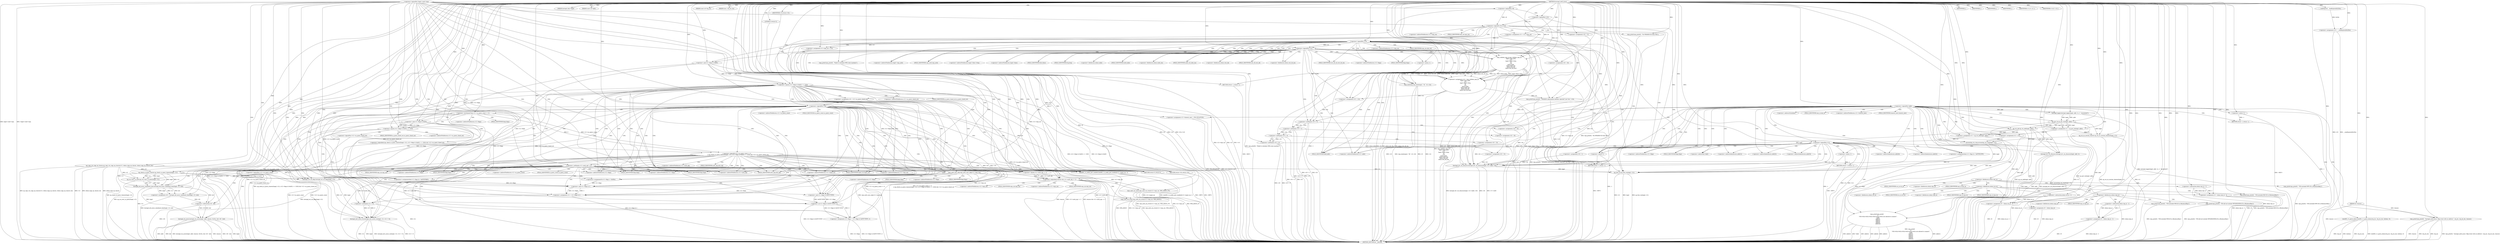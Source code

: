 digraph hostapd_notif_assoc {  
"1000115" [label = "(METHOD,hostapd_notif_assoc)" ]
"1000583" [label = "(METHOD_RETURN,int __fastcall)" ]
"1000116" [label = "(PARAM,hostapd_data *hapd)" ]
"1000117" [label = "(PARAM,const u8 *addr)" ]
"1000118" [label = "(PARAM,const u8 *req_ies)" ]
"1000119" [label = "(PARAM,size_t req_ies_len)" ]
"1000120" [label = "(PARAM,int reassoc)" ]
"1000136" [label = "(<operator>.assignment,v23 = __readfsqword(0x28u))" ]
"1000138" [label = "(__readfsqword,__readfsqword(0x28u))" ]
"1000141" [label = "(<operator>.logicalNot,!addr)" ]
"1000144" [label = "(wpa_printf,wpa_printf(2, \"hostapd_notif_assoc: Skip event with no address\", req_ies, req_ies_len, reassoc))" ]
"1000150" [label = "(RETURN,return -1;,return -1;)" ]
"1000151" [label = "(<operator>.minus,-1)" ]
"1000153" [label = "(hostapd_logger,hostapd_logger(hapd, addr, 1u, 2, \"associated\"))" ]
"1000159" [label = "(ieee802_11_parse_elems,ieee802_11_parse_elems(req_ies, req_ies_len, &elems, 0))" ]
"1000170" [label = "(<operator>.assignment,v9 = elems.wps_ie - 2)" ]
"1000172" [label = "(<operator>.subtraction,elems.wps_ie - 2)" ]
"1000177" [label = "(IDENTIFIER,L,)" ]
"1000178" [label = "(wpa_printf,wpa_printf(2, \"STA included WPS IE in (Re)AssocReq\"))" ]
"1000187" [label = "(<operator>.assignment,v9 = elems.rsn_ie - 2)" ]
"1000189" [label = "(<operator>.subtraction,elems.rsn_ie - 2)" ]
"1000194" [label = "(IDENTIFIER,L,)" ]
"1000195" [label = "(wpa_printf,wpa_printf(2, \"STA included RSN IE in (Re)AssocReq\"))" ]
"1000200" [label = "(<operator>.assignment,v9 = elems.wpa_ie)" ]
"1000210" [label = "(<operator>.assignment,v9 = elems.wpa_ie - 2)" ]
"1000212" [label = "(<operator>.subtraction,elems.wpa_ie - 2)" ]
"1000217" [label = "(IDENTIFIER,L,)" ]
"1000218" [label = "(wpa_printf,wpa_printf(2, \"STA included WPA IE in (Re)AssocReq\"))" ]
"1000223" [label = "(wpa_printf,wpa_printf(2, \"STA did not include WPS/RSN/WPA IE in (Re)AssocReq\"))" ]
"1000226" [label = "(IDENTIFIER,L,)" ]
"1000227" [label = "(<operator>.assignment,v11 = ap_get_sta(hapd, addr))" ]
"1000229" [label = "(ap_get_sta,ap_get_sta(hapd, addr))" ]
"1000232" [label = "(<operator>.assignment,v12 = v11)" ]
"1000236" [label = "(IDENTIFIER,v11,if ( v11 ))" ]
"1000238" [label = "(ap_sta_no_session_timeout,ap_sta_no_session_timeout(hapd, v11))" ]
"1000241" [label = "(accounting_sta_stop,accounting_sta_stop(hapd, v12))" ]
"1000244" [label = "(<operator>.assignment,v12->timeout_next = STA_NULLFUNC)" ]
"1000251" [label = "(<operator>.assignment,v12 = ap_sta_add(hapd, addr))" ]
"1000253" [label = "(ap_sta_add,ap_sta_add(hapd, addr))" ]
"1000257" [label = "(<operator>.logicalNot,!v12)" ]
"1000260" [label = "(hostapd_drv_sta_disassoc,hostapd_drv_sta_disassoc(hapd, addr, 5))" ]
"1000264" [label = "(RETURN,return -1;,return -1;)" ]
"1000265" [label = "(<operator>.minus,-1)" ]
"1000267" [label = "(<operators>.assignmentAnd,v12->flags &= 0xFFFECFFF)" ]
"1000273" [label = "(wpa_printf,wpa_printf(\n      3,\n      \"STA %02x:%02x:%02x:%02x:%02x:%02x not allowed to connect\",\n      *addr,\n      addr[1],\n      addr[2],\n      addr[3],\n      addr[4],\n      addr[5]))" ]
"1000293" [label = "(<operator>.assignment,v18 = 1)" ]
"1000297" [label = "(hostapd_drv_sta_disassoc,hostapd_drv_sta_disassoc(hapd, v12->addr, v18))" ]
"1000303" [label = "(ap_free_sta,ap_free_sta(hapd, v12))" ]
"1000306" [label = "(RETURN,return -1;,return -1;)" ]
"1000307" [label = "(<operator>.minus,-1)" ]
"1000309" [label = "(ap_copy_sta_supp_op_classes,ap_copy_sta_supp_op_classes(v12, elems.supp_op_classes, elems.supp_op_classes_len))" ]
"1000318" [label = "(<operator>.logicalNot,!hapd->conf->wpa)" ]
"1000326" [label = "(<operator>.logicalOr,!v9 || !v10)" ]
"1000327" [label = "(<operator>.logicalNot,!v9)" ]
"1000329" [label = "(<operator>.logicalNot,!v10)" ]
"1000332" [label = "(wpa_printf,wpa_printf(2, \"No WPA/RSN IE from STA\"))" ]
"1000335" [label = "(<operator>.assignment,v18 = 13)" ]
"1000339" [label = "(<operator>.assignment,v13 = v12->wpa_sm)" ]
"1000345" [label = "(<operator>.logicalNot,!v13)" ]
"1000348" [label = "(<operator>.assignment,v12->wpa_sm = v13)" ]
"1000354" [label = "(<operator>.logicalNot,!v13)" ]
"1000357" [label = "(wpa_printf,wpa_printf(5, \"Failed to initialize WPA state machine\"))" ]
"1000360" [label = "(RETURN,return -1;,return -1;)" ]
"1000361" [label = "(<operator>.minus,-1)" ]
"1000363" [label = "(<operator>.assignment,v14 = wpa_validate_wpa_ie(\n          hapd->wpa_auth,\n          v13,\n          hapd->iface->freq,\n          v9,\n          v10,\n          elems.mdie,\n          elems.mdie_len,\n          elems.owe_dh,\n          elems.owe_dh_len))" ]
"1000365" [label = "(wpa_validate_wpa_ie,wpa_validate_wpa_ie(\n          hapd->wpa_auth,\n          v13,\n          hapd->iface->freq,\n          v9,\n          v10,\n          elems.mdie,\n          elems.mdie_len,\n          elems.owe_dh,\n          elems.owe_dh_len))" ]
"1000390" [label = "(IDENTIFIER,v14,if ( v14 ))" ]
"1000392" [label = "(<operator>.assignment,v19 = v14)" ]
"1000395" [label = "(wpa_printf,wpa_printf(2, \"WPA/RSN information element rejected? (res %u)\", v14))" ]
"1000399" [label = "(wpa_hexdump,wpa_hexdump(2, \"IE\", v9, v10))" ]
"1000404" [label = "(<operator>.assignment,v18 = 18)" ]
"1000408" [label = "(<operator>.notEquals,v19 != 2)" ]
"1000412" [label = "(<operator>.assignment,v18 = 19)" ]
"1000416" [label = "(<operator>.notEquals,v19 != 3)" ]
"1000420" [label = "(<operator>.assignment,v18 = 20)" ]
"1000424" [label = "(<operator>.notEquals,v19 != 4)" ]
"1000428" [label = "(<operator>.assignment,v18 = 24)" ]
"1000432" [label = "(<operator>.notEquals,v19 != 8)" ]
"1000435" [label = "(<operator>.assignment,v18 = 13)" ]
"1000440" [label = "(<operator>.equals,(v12->flags & 0x402) == 1026)" ]
"1000441" [label = "(<operator>.and,v12->flags & 0x402)" ]
"1000448" [label = "(<operator>.assignment,v16 = v12->sa_query_timed_out)" ]
"1000454" [label = "(<operator>.logicalNot,!v16)" ]
"1000458" [label = "(<operator>.logicalOr,v12->sa_query_count <= 0\n        || (ap_check_sa_query_timeout(hapd, v12), (v12->flags & 0x402) == 1026) && !v12->sa_query_timed_out)" ]
"1000459" [label = "(<operator>.lessEqualsThan,v12->sa_query_count <= 0)" ]
"1000466" [label = "(ap_check_sa_query_timeout,ap_check_sa_query_timeout(hapd, v12))" ]
"1000469" [label = "(<operator>.equals,(v12->flags & 0x402) == 1026)" ]
"1000470" [label = "(<operator>.and,v12->flags & 0x402)" ]
"1000464" [label = "(<operator>.logicalAnd,(ap_check_sa_query_timeout(hapd, v12), (v12->flags & 0x402) == 1026) && !v12->sa_query_timed_out)" ]
"1000476" [label = "(<operator>.logicalNot,!v12->sa_query_timed_out)" ]
"1000482" [label = "(<operator>.notEquals,v12->auth_alg != 2)" ]
"1000489" [label = "(<operator>.logicalNot,!v12->sa_query_count)" ]
"1000493" [label = "(ap_sta_start_sa_query,ap_sta_start_sa_query(hapd, v12))" ]
"1000496" [label = "(<operator>.assignment,v20 = hostapd_eid_assoc_comeback_time(hapd, v12, buf))" ]
"1000498" [label = "(hostapd_eid_assoc_comeback_time,hostapd_eid_assoc_comeback_time(hapd, v12, buf))" ]
"1000502" [label = "(hostapd_sta_assoc,hostapd_sta_assoc(hapd, addr, reassoc, 0x1Eu, buf, v20 - buf))" ]
"1000508" [label = "(<operator>.subtraction,v20 - buf)" ]
"1000511" [label = "(RETURN,return v16;,return v16;)" ]
"1000512" [label = "(IDENTIFIER,v16,return v16;)" ]
"1000514" [label = "(wpa_auth_uses_mfp,wpa_auth_uses_mfp(v12->wpa_sm))" ]
"1000518" [label = "(<operators>.assignmentOr,v12->flags |= 0x400u)" ]
"1000524" [label = "(<operators>.assignmentAnd,v12->flags &= 0xFFFFFBFF)" ]
"1000530" [label = "(<operator>.assignment,v15 = v12->flags & 2)" ]
"1000532" [label = "(<operator>.and,v12->flags & 2)" ]
"1000537" [label = "(<operator>.assignment,v12->flags = v12->flags & 0xFFF7FFFF | 3)" ]
"1000541" [label = "(<operator>.or,v12->flags & 0xFFF7FFFF | 3)" ]
"1000542" [label = "(<operator>.and,v12->flags & 0xFFF7FFFF)" ]
"1000548" [label = "(hostapd_set_sta_flags,hostapd_set_sta_flags(hapd, v12))" ]
"1000552" [label = "(<operator>.logicalAnd,reassoc && v12->auth_alg == 2)" ]
"1000554" [label = "(<operator>.equals,v12->auth_alg == 2)" ]
"1000559" [label = "(wpa_auth_sm_event,wpa_auth_sm_event(v12->wpa_sm, WPA_ASSOC_FT))" ]
"1000565" [label = "(wpa_auth_sm_event,wpa_auth_sm_event(v12->wpa_sm, WPA_ASSOC))" ]
"1000570" [label = "(hostapd_new_assoc_sta,hostapd_new_assoc_sta(hapd, v12, v15 != 0))" ]
"1000573" [label = "(<operator>.notEquals,v15 != 0)" ]
"1000576" [label = "(ieee802_1x_notify_port_enabled,ieee802_1x_notify_port_enabled(v12->eapol_sm, 1))" ]
"1000581" [label = "(RETURN,return 0;,return 0;)" ]
"1000582" [label = "(LITERAL,0,return 0;)" ]
"1000162" [label = "(<operator>.addressOf,&elems)" ]
"1000166" [label = "(<operator>.fieldAccess,elems.wps_ie)" ]
"1000168" [label = "(FIELD_IDENTIFIER,wps_ie,wps_ie)" ]
"1000173" [label = "(<operator>.fieldAccess,elems.wps_ie)" ]
"1000175" [label = "(FIELD_IDENTIFIER,wps_ie,wps_ie)" ]
"1000183" [label = "(<operator>.fieldAccess,elems.rsn_ie)" ]
"1000185" [label = "(FIELD_IDENTIFIER,rsn_ie,rsn_ie)" ]
"1000190" [label = "(<operator>.fieldAccess,elems.rsn_ie)" ]
"1000192" [label = "(FIELD_IDENTIFIER,rsn_ie,rsn_ie)" ]
"1000202" [label = "(<operator>.fieldAccess,elems.wpa_ie)" ]
"1000204" [label = "(FIELD_IDENTIFIER,wpa_ie,wpa_ie)" ]
"1000206" [label = "(<operator>.fieldAccess,elems.wpa_ie)" ]
"1000208" [label = "(FIELD_IDENTIFIER,wpa_ie,wpa_ie)" ]
"1000213" [label = "(<operator>.fieldAccess,elems.wpa_ie)" ]
"1000215" [label = "(FIELD_IDENTIFIER,wpa_ie,wpa_ie)" ]
"1000245" [label = "(<operator>.indirectFieldAccess,v12->timeout_next)" ]
"1000247" [label = "(FIELD_IDENTIFIER,timeout_next,timeout_next)" ]
"1000268" [label = "(<operator>.indirectFieldAccess,v12->flags)" ]
"1000270" [label = "(FIELD_IDENTIFIER,flags,flags)" ]
"1000276" [label = "(<operator>.indirection,*addr)" ]
"1000278" [label = "(<operator>.indirectIndexAccess,addr[1])" ]
"1000281" [label = "(<operator>.indirectIndexAccess,addr[2])" ]
"1000284" [label = "(<operator>.indirectIndexAccess,addr[3])" ]
"1000287" [label = "(<operator>.indirectIndexAccess,addr[4])" ]
"1000290" [label = "(<operator>.indirectIndexAccess,addr[5])" ]
"1000299" [label = "(<operator>.indirectFieldAccess,v12->addr)" ]
"1000301" [label = "(FIELD_IDENTIFIER,addr,addr)" ]
"1000341" [label = "(<operator>.indirectFieldAccess,v12->wpa_sm)" ]
"1000343" [label = "(FIELD_IDENTIFIER,wpa_sm,wpa_sm)" ]
"1000349" [label = "(<operator>.indirectFieldAccess,v12->wpa_sm)" ]
"1000351" [label = "(FIELD_IDENTIFIER,wpa_sm,wpa_sm)" ]
"1000366" [label = "(<operator>.indirectFieldAccess,hapd->wpa_auth)" ]
"1000368" [label = "(FIELD_IDENTIFIER,wpa_auth,wpa_auth)" ]
"1000370" [label = "(<operator>.indirectFieldAccess,hapd->iface->freq)" ]
"1000371" [label = "(<operator>.indirectFieldAccess,hapd->iface)" ]
"1000373" [label = "(FIELD_IDENTIFIER,iface,iface)" ]
"1000374" [label = "(FIELD_IDENTIFIER,freq,freq)" ]
"1000377" [label = "(<operator>.fieldAccess,elems.mdie)" ]
"1000379" [label = "(FIELD_IDENTIFIER,mdie,mdie)" ]
"1000380" [label = "(<operator>.fieldAccess,elems.mdie_len)" ]
"1000382" [label = "(FIELD_IDENTIFIER,mdie_len,mdie_len)" ]
"1000383" [label = "(<operator>.fieldAccess,elems.owe_dh)" ]
"1000385" [label = "(FIELD_IDENTIFIER,owe_dh,owe_dh)" ]
"1000386" [label = "(<operator>.fieldAccess,elems.owe_dh_len)" ]
"1000388" [label = "(FIELD_IDENTIFIER,owe_dh_len,owe_dh_len)" ]
"1000442" [label = "(<operator>.indirectFieldAccess,v12->flags)" ]
"1000444" [label = "(FIELD_IDENTIFIER,flags,flags)" ]
"1000450" [label = "(<operator>.indirectFieldAccess,v12->sa_query_timed_out)" ]
"1000452" [label = "(FIELD_IDENTIFIER,sa_query_timed_out,sa_query_timed_out)" ]
"1000460" [label = "(<operator>.indirectFieldAccess,v12->sa_query_count)" ]
"1000462" [label = "(FIELD_IDENTIFIER,sa_query_count,sa_query_count)" ]
"1000471" [label = "(<operator>.indirectFieldAccess,v12->flags)" ]
"1000473" [label = "(FIELD_IDENTIFIER,flags,flags)" ]
"1000477" [label = "(<operator>.indirectFieldAccess,v12->sa_query_timed_out)" ]
"1000479" [label = "(FIELD_IDENTIFIER,sa_query_timed_out,sa_query_timed_out)" ]
"1000483" [label = "(<operator>.indirectFieldAccess,v12->auth_alg)" ]
"1000485" [label = "(FIELD_IDENTIFIER,auth_alg,auth_alg)" ]
"1000490" [label = "(<operator>.indirectFieldAccess,v12->sa_query_count)" ]
"1000492" [label = "(FIELD_IDENTIFIER,sa_query_count,sa_query_count)" ]
"1000515" [label = "(<operator>.indirectFieldAccess,v12->wpa_sm)" ]
"1000517" [label = "(FIELD_IDENTIFIER,wpa_sm,wpa_sm)" ]
"1000519" [label = "(<operator>.indirectFieldAccess,v12->flags)" ]
"1000521" [label = "(FIELD_IDENTIFIER,flags,flags)" ]
"1000525" [label = "(<operator>.indirectFieldAccess,v12->flags)" ]
"1000527" [label = "(FIELD_IDENTIFIER,flags,flags)" ]
"1000533" [label = "(<operator>.indirectFieldAccess,v12->flags)" ]
"1000535" [label = "(FIELD_IDENTIFIER,flags,flags)" ]
"1000538" [label = "(<operator>.indirectFieldAccess,v12->flags)" ]
"1000540" [label = "(FIELD_IDENTIFIER,flags,flags)" ]
"1000543" [label = "(<operator>.indirectFieldAccess,v12->flags)" ]
"1000545" [label = "(FIELD_IDENTIFIER,flags,flags)" ]
"1000555" [label = "(<operator>.indirectFieldAccess,v12->auth_alg)" ]
"1000557" [label = "(FIELD_IDENTIFIER,auth_alg,auth_alg)" ]
"1000560" [label = "(<operator>.indirectFieldAccess,v12->wpa_sm)" ]
"1000562" [label = "(FIELD_IDENTIFIER,wpa_sm,wpa_sm)" ]
"1000566" [label = "(<operator>.indirectFieldAccess,v12->wpa_sm)" ]
"1000568" [label = "(FIELD_IDENTIFIER,wpa_sm,wpa_sm)" ]
"1000577" [label = "(<operator>.indirectFieldAccess,v12->eapol_sm)" ]
"1000579" [label = "(FIELD_IDENTIFIER,eapol_sm,eapol_sm)" ]
  "1000360" -> "1000583"  [ label = "DDG: <RET>"] 
  "1000458" -> "1000583"  [ label = "DDG: (ap_check_sa_query_timeout(hapd, v12), (v12->flags & 0x402) == 1026) && !v12->sa_query_timed_out"] 
  "1000210" -> "1000583"  [ label = "DDG: elems.wpa_ie - 2"] 
  "1000260" -> "1000583"  [ label = "DDG: hostapd_drv_sta_disassoc(hapd, addr, 5)"] 
  "1000326" -> "1000583"  [ label = "DDG: !v9"] 
  "1000144" -> "1000583"  [ label = "DDG: wpa_printf(2, \"hostapd_notif_assoc: Skip event with no address\", req_ies, req_ies_len, reassoc)"] 
  "1000476" -> "1000583"  [ label = "DDG: v12->sa_query_timed_out"] 
  "1000159" -> "1000583"  [ label = "DDG: req_ies_len"] 
  "1000416" -> "1000583"  [ label = "DDG: v19 != 3"] 
  "1000218" -> "1000583"  [ label = "DDG: wpa_printf(2, \"STA included WPA IE in (Re)AssocReq\")"] 
  "1000469" -> "1000583"  [ label = "DDG: (v12->flags & 0x402) == 1026"] 
  "1000424" -> "1000583"  [ label = "DDG: v19 != 4"] 
  "1000502" -> "1000583"  [ label = "DDG: hostapd_sta_assoc(hapd, addr, reassoc, 0x1Eu, buf, v20 - buf)"] 
  "1000570" -> "1000583"  [ label = "DDG: hapd"] 
  "1000498" -> "1000583"  [ label = "DDG: v12"] 
  "1000120" -> "1000583"  [ label = "DDG: reassoc"] 
  "1000307" -> "1000583"  [ label = "DDG: -1"] 
  "1000223" -> "1000583"  [ label = "DDG: wpa_printf(2, \"STA did not include WPS/RSN/WPA IE in (Re)AssocReq\")"] 
  "1000187" -> "1000583"  [ label = "DDG: elems.rsn_ie - 2"] 
  "1000329" -> "1000583"  [ label = "DDG: v10"] 
  "1000318" -> "1000583"  [ label = "DDG: hapd->conf->wpa"] 
  "1000548" -> "1000583"  [ label = "DDG: hostapd_set_sta_flags(hapd, v12)"] 
  "1000570" -> "1000583"  [ label = "DDG: hostapd_new_assoc_sta(hapd, v12, v15 != 0)"] 
  "1000265" -> "1000583"  [ label = "DDG: -1"] 
  "1000257" -> "1000583"  [ label = "DDG: v12"] 
  "1000537" -> "1000583"  [ label = "DDG: v12->flags"] 
  "1000552" -> "1000583"  [ label = "DDG: reassoc"] 
  "1000141" -> "1000583"  [ label = "DDG: addr"] 
  "1000416" -> "1000583"  [ label = "DDG: v19"] 
  "1000212" -> "1000583"  [ label = "DDG: elems.wpa_ie"] 
  "1000559" -> "1000583"  [ label = "DDG: wpa_auth_sm_event(v12->wpa_sm, WPA_ASSOC_FT)"] 
  "1000210" -> "1000583"  [ label = "DDG: v9"] 
  "1000554" -> "1000583"  [ label = "DDG: v12->auth_alg"] 
  "1000514" -> "1000583"  [ label = "DDG: wpa_auth_uses_mfp(v12->wpa_sm)"] 
  "1000363" -> "1000583"  [ label = "DDG: v14"] 
  "1000502" -> "1000583"  [ label = "DDG: reassoc"] 
  "1000178" -> "1000583"  [ label = "DDG: wpa_printf(2, \"STA included WPS IE in (Re)AssocReq\")"] 
  "1000365" -> "1000583"  [ label = "DDG: v13"] 
  "1000227" -> "1000583"  [ label = "DDG: ap_get_sta(hapd, addr)"] 
  "1000432" -> "1000583"  [ label = "DDG: v19"] 
  "1000482" -> "1000583"  [ label = "DDG: v12->auth_alg != 2"] 
  "1000576" -> "1000583"  [ label = "DDG: v12->eapol_sm"] 
  "1000365" -> "1000583"  [ label = "DDG: elems.mdie_len"] 
  "1000232" -> "1000583"  [ label = "DDG: v11"] 
  "1000570" -> "1000583"  [ label = "DDG: v15 != 0"] 
  "1000273" -> "1000583"  [ label = "DDG: addr[5]"] 
  "1000136" -> "1000583"  [ label = "DDG: v23"] 
  "1000482" -> "1000583"  [ label = "DDG: v12->auth_alg"] 
  "1000354" -> "1000583"  [ label = "DDG: v13"] 
  "1000365" -> "1000583"  [ label = "DDG: v10"] 
  "1000441" -> "1000583"  [ label = "DDG: v12->flags"] 
  "1000365" -> "1000583"  [ label = "DDG: hapd->iface->freq"] 
  "1000399" -> "1000583"  [ label = "DDG: v9"] 
  "1000440" -> "1000583"  [ label = "DDG: (v12->flags & 0x402) == 1026"] 
  "1000241" -> "1000583"  [ label = "DDG: accounting_sta_stop(hapd, v12)"] 
  "1000339" -> "1000583"  [ label = "DDG: v12->wpa_sm"] 
  "1000297" -> "1000583"  [ label = "DDG: v18"] 
  "1000267" -> "1000583"  [ label = "DDG: v12->flags"] 
  "1000454" -> "1000583"  [ label = "DDG: v16"] 
  "1000153" -> "1000583"  [ label = "DDG: hostapd_logger(hapd, addr, 1u, 2, \"associated\")"] 
  "1000363" -> "1000583"  [ label = "DDG: wpa_validate_wpa_ie(\n          hapd->wpa_auth,\n          v13,\n          hapd->iface->freq,\n          v9,\n          v10,\n          elems.mdie,\n          elems.mdie_len,\n          elems.owe_dh,\n          elems.owe_dh_len)"] 
  "1000454" -> "1000583"  [ label = "DDG: !v16"] 
  "1000144" -> "1000583"  [ label = "DDG: reassoc"] 
  "1000345" -> "1000583"  [ label = "DDG: !v13"] 
  "1000144" -> "1000583"  [ label = "DDG: req_ies_len"] 
  "1000251" -> "1000583"  [ label = "DDG: ap_sta_add(hapd, addr)"] 
  "1000576" -> "1000583"  [ label = "DDG: ieee802_1x_notify_port_enabled(v12->eapol_sm, 1)"] 
  "1000309" -> "1000583"  [ label = "DDG: v12"] 
  "1000144" -> "1000583"  [ label = "DDG: req_ies"] 
  "1000189" -> "1000583"  [ label = "DDG: elems.rsn_ie"] 
  "1000399" -> "1000583"  [ label = "DDG: v10"] 
  "1000502" -> "1000583"  [ label = "DDG: v20 - buf"] 
  "1000448" -> "1000583"  [ label = "DDG: v12->sa_query_timed_out"] 
  "1000303" -> "1000583"  [ label = "DDG: hapd"] 
  "1000136" -> "1000583"  [ label = "DDG: __readfsqword(0x28u)"] 
  "1000159" -> "1000583"  [ label = "DDG: ieee802_11_parse_elems(req_ies, req_ies_len, &elems, 0)"] 
  "1000489" -> "1000583"  [ label = "DDG: v12->sa_query_count"] 
  "1000253" -> "1000583"  [ label = "DDG: addr"] 
  "1000395" -> "1000583"  [ label = "DDG: wpa_printf(2, \"WPA/RSN information element rejected? (res %u)\", v14)"] 
  "1000469" -> "1000583"  [ label = "DDG: v12->flags & 0x402"] 
  "1000361" -> "1000583"  [ label = "DDG: -1"] 
  "1000309" -> "1000583"  [ label = "DDG: elems.supp_op_classes_len"] 
  "1000424" -> "1000583"  [ label = "DDG: v19"] 
  "1000260" -> "1000583"  [ label = "DDG: hapd"] 
  "1000244" -> "1000583"  [ label = "DDG: STA_NULLFUNC"] 
  "1000365" -> "1000583"  [ label = "DDG: hapd->wpa_auth"] 
  "1000440" -> "1000583"  [ label = "DDG: v12->flags & 0x402"] 
  "1000303" -> "1000583"  [ label = "DDG: ap_free_sta(hapd, v12)"] 
  "1000537" -> "1000583"  [ label = "DDG: v12->flags & 0xFFF7FFFF | 3"] 
  "1000496" -> "1000583"  [ label = "DDG: hostapd_eid_assoc_comeback_time(hapd, v12, buf)"] 
  "1000273" -> "1000583"  [ label = "DDG: addr[4]"] 
  "1000559" -> "1000583"  [ label = "DDG: v12->wpa_sm"] 
  "1000502" -> "1000583"  [ label = "DDG: hapd"] 
  "1000332" -> "1000583"  [ label = "DDG: wpa_printf(2, \"No WPA/RSN IE from STA\")"] 
  "1000348" -> "1000583"  [ label = "DDG: v12->wpa_sm"] 
  "1000229" -> "1000583"  [ label = "DDG: addr"] 
  "1000309" -> "1000583"  [ label = "DDG: elems.supp_op_classes"] 
  "1000408" -> "1000583"  [ label = "DDG: v19 != 2"] 
  "1000187" -> "1000583"  [ label = "DDG: v9"] 
  "1000257" -> "1000583"  [ label = "DDG: !v12"] 
  "1000170" -> "1000583"  [ label = "DDG: v9"] 
  "1000273" -> "1000583"  [ label = "DDG: addr[2]"] 
  "1000573" -> "1000583"  [ label = "DDG: v15"] 
  "1000395" -> "1000583"  [ label = "DDG: v14"] 
  "1000141" -> "1000583"  [ label = "DDG: !addr"] 
  "1000502" -> "1000583"  [ label = "DDG: addr"] 
  "1000530" -> "1000583"  [ label = "DDG: v12->flags & 2"] 
  "1000502" -> "1000583"  [ label = "DDG: buf"] 
  "1000559" -> "1000583"  [ label = "DDG: WPA_ASSOC_FT"] 
  "1000464" -> "1000583"  [ label = "DDG: !v12->sa_query_timed_out"] 
  "1000565" -> "1000583"  [ label = "DDG: WPA_ASSOC"] 
  "1000327" -> "1000583"  [ label = "DDG: v9"] 
  "1000489" -> "1000583"  [ label = "DDG: !v12->sa_query_count"] 
  "1000200" -> "1000583"  [ label = "DDG: v9"] 
  "1000565" -> "1000583"  [ label = "DDG: v12->wpa_sm"] 
  "1000326" -> "1000583"  [ label = "DDG: !v10"] 
  "1000273" -> "1000583"  [ label = "DDG: wpa_printf(\n      3,\n      \"STA %02x:%02x:%02x:%02x:%02x:%02x not allowed to connect\",\n      *addr,\n      addr[1],\n      addr[2],\n      addr[3],\n      addr[4],\n      addr[5])"] 
  "1000365" -> "1000583"  [ label = "DDG: elems.mdie"] 
  "1000432" -> "1000583"  [ label = "DDG: v19 != 8"] 
  "1000297" -> "1000583"  [ label = "DDG: v12->addr"] 
  "1000565" -> "1000583"  [ label = "DDG: wpa_auth_sm_event(v12->wpa_sm, WPA_ASSOC)"] 
  "1000354" -> "1000583"  [ label = "DDG: !v13"] 
  "1000365" -> "1000583"  [ label = "DDG: v9"] 
  "1000408" -> "1000583"  [ label = "DDG: v19"] 
  "1000273" -> "1000583"  [ label = "DDG: addr[1]"] 
  "1000493" -> "1000583"  [ label = "DDG: ap_sta_start_sa_query(hapd, v12)"] 
  "1000552" -> "1000583"  [ label = "DDG: v12->auth_alg == 2"] 
  "1000365" -> "1000583"  [ label = "DDG: elems.owe_dh"] 
  "1000357" -> "1000583"  [ label = "DDG: wpa_printf(5, \"Failed to initialize WPA state machine\")"] 
  "1000458" -> "1000583"  [ label = "DDG: v12->sa_query_count <= 0"] 
  "1000273" -> "1000583"  [ label = "DDG: addr[3]"] 
  "1000238" -> "1000583"  [ label = "DDG: ap_sta_no_session_timeout(hapd, v11)"] 
  "1000303" -> "1000583"  [ label = "DDG: v12"] 
  "1000172" -> "1000583"  [ label = "DDG: elems.wps_ie"] 
  "1000399" -> "1000583"  [ label = "DDG: wpa_hexdump(2, \"IE\", v9, v10)"] 
  "1000159" -> "1000583"  [ label = "DDG: req_ies"] 
  "1000309" -> "1000583"  [ label = "DDG: ap_copy_sta_supp_op_classes(v12, elems.supp_op_classes, elems.supp_op_classes_len)"] 
  "1000508" -> "1000583"  [ label = "DDG: v20"] 
  "1000195" -> "1000583"  [ label = "DDG: wpa_printf(2, \"STA included RSN IE in (Re)AssocReq\")"] 
  "1000552" -> "1000583"  [ label = "DDG: reassoc && v12->auth_alg == 2"] 
  "1000318" -> "1000583"  [ label = "DDG: !hapd->conf->wpa"] 
  "1000260" -> "1000583"  [ label = "DDG: addr"] 
  "1000466" -> "1000583"  [ label = "DDG: ap_check_sa_query_timeout(hapd, v12)"] 
  "1000273" -> "1000583"  [ label = "DDG: *addr"] 
  "1000170" -> "1000583"  [ label = "DDG: elems.wps_ie - 2"] 
  "1000200" -> "1000583"  [ label = "DDG: elems.wpa_ie"] 
  "1000297" -> "1000583"  [ label = "DDG: hostapd_drv_sta_disassoc(hapd, v12->addr, v18)"] 
  "1000326" -> "1000583"  [ label = "DDG: !v9 || !v10"] 
  "1000541" -> "1000583"  [ label = "DDG: v12->flags & 0xFFF7FFFF"] 
  "1000238" -> "1000583"  [ label = "DDG: v11"] 
  "1000244" -> "1000583"  [ label = "DDG: v12->timeout_next"] 
  "1000458" -> "1000583"  [ label = "DDG: v12->sa_query_count <= 0\n        || (ap_check_sa_query_timeout(hapd, v12), (v12->flags & 0x402) == 1026) && !v12->sa_query_timed_out"] 
  "1000570" -> "1000583"  [ label = "DDG: v12"] 
  "1000470" -> "1000583"  [ label = "DDG: v12->flags"] 
  "1000365" -> "1000583"  [ label = "DDG: elems.owe_dh_len"] 
  "1000159" -> "1000583"  [ label = "DDG: &elems"] 
  "1000151" -> "1000583"  [ label = "DDG: -1"] 
  "1000459" -> "1000583"  [ label = "DDG: v12->sa_query_count"] 
  "1000511" -> "1000583"  [ label = "DDG: <RET>"] 
  "1000150" -> "1000583"  [ label = "DDG: <RET>"] 
  "1000306" -> "1000583"  [ label = "DDG: <RET>"] 
  "1000581" -> "1000583"  [ label = "DDG: <RET>"] 
  "1000264" -> "1000583"  [ label = "DDG: <RET>"] 
  "1000115" -> "1000116"  [ label = "DDG: "] 
  "1000115" -> "1000117"  [ label = "DDG: "] 
  "1000115" -> "1000118"  [ label = "DDG: "] 
  "1000115" -> "1000119"  [ label = "DDG: "] 
  "1000115" -> "1000120"  [ label = "DDG: "] 
  "1000138" -> "1000136"  [ label = "DDG: 0x28u"] 
  "1000115" -> "1000136"  [ label = "DDG: "] 
  "1000115" -> "1000138"  [ label = "DDG: "] 
  "1000115" -> "1000141"  [ label = "DDG: "] 
  "1000115" -> "1000144"  [ label = "DDG: "] 
  "1000120" -> "1000144"  [ label = "DDG: reassoc"] 
  "1000151" -> "1000150"  [ label = "DDG: -1"] 
  "1000115" -> "1000151"  [ label = "DDG: "] 
  "1000115" -> "1000153"  [ label = "DDG: "] 
  "1000141" -> "1000153"  [ label = "DDG: addr"] 
  "1000115" -> "1000159"  [ label = "DDG: "] 
  "1000172" -> "1000170"  [ label = "DDG: elems.wps_ie"] 
  "1000172" -> "1000170"  [ label = "DDG: 2"] 
  "1000115" -> "1000170"  [ label = "DDG: "] 
  "1000115" -> "1000172"  [ label = "DDG: "] 
  "1000115" -> "1000177"  [ label = "DDG: "] 
  "1000115" -> "1000178"  [ label = "DDG: "] 
  "1000189" -> "1000187"  [ label = "DDG: elems.rsn_ie"] 
  "1000189" -> "1000187"  [ label = "DDG: 2"] 
  "1000115" -> "1000187"  [ label = "DDG: "] 
  "1000115" -> "1000189"  [ label = "DDG: "] 
  "1000115" -> "1000194"  [ label = "DDG: "] 
  "1000115" -> "1000195"  [ label = "DDG: "] 
  "1000115" -> "1000200"  [ label = "DDG: "] 
  "1000212" -> "1000210"  [ label = "DDG: elems.wpa_ie"] 
  "1000212" -> "1000210"  [ label = "DDG: 2"] 
  "1000115" -> "1000210"  [ label = "DDG: "] 
  "1000115" -> "1000212"  [ label = "DDG: "] 
  "1000115" -> "1000217"  [ label = "DDG: "] 
  "1000115" -> "1000218"  [ label = "DDG: "] 
  "1000115" -> "1000223"  [ label = "DDG: "] 
  "1000115" -> "1000226"  [ label = "DDG: "] 
  "1000229" -> "1000227"  [ label = "DDG: hapd"] 
  "1000229" -> "1000227"  [ label = "DDG: addr"] 
  "1000115" -> "1000227"  [ label = "DDG: "] 
  "1000153" -> "1000229"  [ label = "DDG: hapd"] 
  "1000115" -> "1000229"  [ label = "DDG: "] 
  "1000153" -> "1000229"  [ label = "DDG: addr"] 
  "1000227" -> "1000232"  [ label = "DDG: v11"] 
  "1000115" -> "1000232"  [ label = "DDG: "] 
  "1000115" -> "1000236"  [ label = "DDG: "] 
  "1000229" -> "1000238"  [ label = "DDG: hapd"] 
  "1000115" -> "1000238"  [ label = "DDG: "] 
  "1000227" -> "1000238"  [ label = "DDG: v11"] 
  "1000238" -> "1000241"  [ label = "DDG: hapd"] 
  "1000115" -> "1000241"  [ label = "DDG: "] 
  "1000232" -> "1000241"  [ label = "DDG: v12"] 
  "1000115" -> "1000244"  [ label = "DDG: "] 
  "1000253" -> "1000251"  [ label = "DDG: hapd"] 
  "1000253" -> "1000251"  [ label = "DDG: addr"] 
  "1000115" -> "1000251"  [ label = "DDG: "] 
  "1000229" -> "1000253"  [ label = "DDG: hapd"] 
  "1000115" -> "1000253"  [ label = "DDG: "] 
  "1000229" -> "1000253"  [ label = "DDG: addr"] 
  "1000251" -> "1000257"  [ label = "DDG: v12"] 
  "1000115" -> "1000257"  [ label = "DDG: "] 
  "1000253" -> "1000260"  [ label = "DDG: hapd"] 
  "1000115" -> "1000260"  [ label = "DDG: "] 
  "1000253" -> "1000260"  [ label = "DDG: addr"] 
  "1000265" -> "1000264"  [ label = "DDG: -1"] 
  "1000115" -> "1000265"  [ label = "DDG: "] 
  "1000115" -> "1000267"  [ label = "DDG: "] 
  "1000115" -> "1000273"  [ label = "DDG: "] 
  "1000253" -> "1000273"  [ label = "DDG: addr"] 
  "1000229" -> "1000273"  [ label = "DDG: addr"] 
  "1000115" -> "1000293"  [ label = "DDG: "] 
  "1000241" -> "1000297"  [ label = "DDG: hapd"] 
  "1000253" -> "1000297"  [ label = "DDG: hapd"] 
  "1000115" -> "1000297"  [ label = "DDG: "] 
  "1000293" -> "1000297"  [ label = "DDG: v18"] 
  "1000435" -> "1000297"  [ label = "DDG: v18"] 
  "1000335" -> "1000297"  [ label = "DDG: v18"] 
  "1000412" -> "1000297"  [ label = "DDG: v18"] 
  "1000428" -> "1000297"  [ label = "DDG: v18"] 
  "1000404" -> "1000297"  [ label = "DDG: v18"] 
  "1000420" -> "1000297"  [ label = "DDG: v18"] 
  "1000297" -> "1000303"  [ label = "DDG: hapd"] 
  "1000115" -> "1000303"  [ label = "DDG: "] 
  "1000241" -> "1000303"  [ label = "DDG: v12"] 
  "1000257" -> "1000303"  [ label = "DDG: v12"] 
  "1000309" -> "1000303"  [ label = "DDG: v12"] 
  "1000307" -> "1000306"  [ label = "DDG: -1"] 
  "1000115" -> "1000307"  [ label = "DDG: "] 
  "1000115" -> "1000309"  [ label = "DDG: "] 
  "1000327" -> "1000326"  [ label = "DDG: v9"] 
  "1000115" -> "1000327"  [ label = "DDG: "] 
  "1000329" -> "1000326"  [ label = "DDG: v10"] 
  "1000115" -> "1000329"  [ label = "DDG: "] 
  "1000115" -> "1000332"  [ label = "DDG: "] 
  "1000115" -> "1000335"  [ label = "DDG: "] 
  "1000115" -> "1000339"  [ label = "DDG: "] 
  "1000339" -> "1000345"  [ label = "DDG: v13"] 
  "1000115" -> "1000345"  [ label = "DDG: "] 
  "1000345" -> "1000348"  [ label = "DDG: v13"] 
  "1000115" -> "1000348"  [ label = "DDG: "] 
  "1000115" -> "1000354"  [ label = "DDG: "] 
  "1000345" -> "1000354"  [ label = "DDG: v13"] 
  "1000115" -> "1000357"  [ label = "DDG: "] 
  "1000361" -> "1000360"  [ label = "DDG: -1"] 
  "1000115" -> "1000361"  [ label = "DDG: "] 
  "1000365" -> "1000363"  [ label = "DDG: v13"] 
  "1000365" -> "1000363"  [ label = "DDG: elems.mdie"] 
  "1000365" -> "1000363"  [ label = "DDG: hapd->iface->freq"] 
  "1000365" -> "1000363"  [ label = "DDG: v9"] 
  "1000365" -> "1000363"  [ label = "DDG: elems.owe_dh"] 
  "1000365" -> "1000363"  [ label = "DDG: elems.mdie_len"] 
  "1000365" -> "1000363"  [ label = "DDG: hapd->wpa_auth"] 
  "1000365" -> "1000363"  [ label = "DDG: v10"] 
  "1000365" -> "1000363"  [ label = "DDG: elems.owe_dh_len"] 
  "1000115" -> "1000363"  [ label = "DDG: "] 
  "1000354" -> "1000365"  [ label = "DDG: v13"] 
  "1000345" -> "1000365"  [ label = "DDG: v13"] 
  "1000115" -> "1000365"  [ label = "DDG: "] 
  "1000327" -> "1000365"  [ label = "DDG: v9"] 
  "1000329" -> "1000365"  [ label = "DDG: v10"] 
  "1000115" -> "1000390"  [ label = "DDG: "] 
  "1000363" -> "1000392"  [ label = "DDG: v14"] 
  "1000115" -> "1000392"  [ label = "DDG: "] 
  "1000115" -> "1000395"  [ label = "DDG: "] 
  "1000363" -> "1000395"  [ label = "DDG: v14"] 
  "1000115" -> "1000399"  [ label = "DDG: "] 
  "1000365" -> "1000399"  [ label = "DDG: v9"] 
  "1000365" -> "1000399"  [ label = "DDG: v10"] 
  "1000115" -> "1000404"  [ label = "DDG: "] 
  "1000392" -> "1000408"  [ label = "DDG: v19"] 
  "1000115" -> "1000408"  [ label = "DDG: "] 
  "1000115" -> "1000412"  [ label = "DDG: "] 
  "1000408" -> "1000416"  [ label = "DDG: v19"] 
  "1000115" -> "1000416"  [ label = "DDG: "] 
  "1000115" -> "1000420"  [ label = "DDG: "] 
  "1000416" -> "1000424"  [ label = "DDG: v19"] 
  "1000115" -> "1000424"  [ label = "DDG: "] 
  "1000115" -> "1000428"  [ label = "DDG: "] 
  "1000424" -> "1000432"  [ label = "DDG: v19"] 
  "1000115" -> "1000432"  [ label = "DDG: "] 
  "1000115" -> "1000435"  [ label = "DDG: "] 
  "1000441" -> "1000440"  [ label = "DDG: v12->flags"] 
  "1000441" -> "1000440"  [ label = "DDG: 0x402"] 
  "1000115" -> "1000441"  [ label = "DDG: "] 
  "1000115" -> "1000440"  [ label = "DDG: "] 
  "1000115" -> "1000448"  [ label = "DDG: "] 
  "1000448" -> "1000454"  [ label = "DDG: v16"] 
  "1000115" -> "1000454"  [ label = "DDG: "] 
  "1000459" -> "1000458"  [ label = "DDG: v12->sa_query_count"] 
  "1000459" -> "1000458"  [ label = "DDG: 0"] 
  "1000115" -> "1000459"  [ label = "DDG: "] 
  "1000464" -> "1000458"  [ label = "DDG: !v12->sa_query_timed_out"] 
  "1000115" -> "1000466"  [ label = "DDG: "] 
  "1000309" -> "1000466"  [ label = "DDG: v12"] 
  "1000470" -> "1000469"  [ label = "DDG: v12->flags"] 
  "1000470" -> "1000469"  [ label = "DDG: 0x402"] 
  "1000441" -> "1000470"  [ label = "DDG: v12->flags"] 
  "1000115" -> "1000470"  [ label = "DDG: "] 
  "1000115" -> "1000469"  [ label = "DDG: "] 
  "1000476" -> "1000464"  [ label = "DDG: v12->sa_query_timed_out"] 
  "1000115" -> "1000482"  [ label = "DDG: "] 
  "1000459" -> "1000489"  [ label = "DDG: v12->sa_query_count"] 
  "1000466" -> "1000493"  [ label = "DDG: hapd"] 
  "1000115" -> "1000493"  [ label = "DDG: "] 
  "1000466" -> "1000493"  [ label = "DDG: v12"] 
  "1000309" -> "1000493"  [ label = "DDG: v12"] 
  "1000498" -> "1000496"  [ label = "DDG: hapd"] 
  "1000498" -> "1000496"  [ label = "DDG: v12"] 
  "1000498" -> "1000496"  [ label = "DDG: buf"] 
  "1000115" -> "1000496"  [ label = "DDG: "] 
  "1000466" -> "1000498"  [ label = "DDG: hapd"] 
  "1000493" -> "1000498"  [ label = "DDG: hapd"] 
  "1000115" -> "1000498"  [ label = "DDG: "] 
  "1000493" -> "1000498"  [ label = "DDG: v12"] 
  "1000466" -> "1000498"  [ label = "DDG: v12"] 
  "1000309" -> "1000498"  [ label = "DDG: v12"] 
  "1000498" -> "1000502"  [ label = "DDG: hapd"] 
  "1000115" -> "1000502"  [ label = "DDG: "] 
  "1000508" -> "1000502"  [ label = "DDG: buf"] 
  "1000508" -> "1000502"  [ label = "DDG: v20"] 
  "1000496" -> "1000508"  [ label = "DDG: v20"] 
  "1000115" -> "1000508"  [ label = "DDG: "] 
  "1000498" -> "1000508"  [ label = "DDG: buf"] 
  "1000512" -> "1000511"  [ label = "DDG: v16"] 
  "1000454" -> "1000511"  [ label = "DDG: v16"] 
  "1000115" -> "1000512"  [ label = "DDG: "] 
  "1000348" -> "1000514"  [ label = "DDG: v12->wpa_sm"] 
  "1000115" -> "1000518"  [ label = "DDG: "] 
  "1000441" -> "1000518"  [ label = "DDG: v12->flags"] 
  "1000470" -> "1000518"  [ label = "DDG: v12->flags"] 
  "1000115" -> "1000524"  [ label = "DDG: "] 
  "1000441" -> "1000524"  [ label = "DDG: v12->flags"] 
  "1000470" -> "1000524"  [ label = "DDG: v12->flags"] 
  "1000532" -> "1000530"  [ label = "DDG: v12->flags"] 
  "1000532" -> "1000530"  [ label = "DDG: 2"] 
  "1000115" -> "1000530"  [ label = "DDG: "] 
  "1000524" -> "1000532"  [ label = "DDG: v12->flags"] 
  "1000518" -> "1000532"  [ label = "DDG: v12->flags"] 
  "1000115" -> "1000532"  [ label = "DDG: "] 
  "1000541" -> "1000537"  [ label = "DDG: v12->flags & 0xFFF7FFFF"] 
  "1000541" -> "1000537"  [ label = "DDG: 3"] 
  "1000542" -> "1000541"  [ label = "DDG: v12->flags"] 
  "1000542" -> "1000541"  [ label = "DDG: 0xFFF7FFFF"] 
  "1000532" -> "1000542"  [ label = "DDG: v12->flags"] 
  "1000115" -> "1000542"  [ label = "DDG: "] 
  "1000115" -> "1000541"  [ label = "DDG: "] 
  "1000466" -> "1000548"  [ label = "DDG: hapd"] 
  "1000115" -> "1000548"  [ label = "DDG: "] 
  "1000466" -> "1000548"  [ label = "DDG: v12"] 
  "1000309" -> "1000548"  [ label = "DDG: v12"] 
  "1000115" -> "1000552"  [ label = "DDG: "] 
  "1000554" -> "1000552"  [ label = "DDG: v12->auth_alg"] 
  "1000554" -> "1000552"  [ label = "DDG: 2"] 
  "1000482" -> "1000554"  [ label = "DDG: v12->auth_alg"] 
  "1000115" -> "1000554"  [ label = "DDG: "] 
  "1000514" -> "1000559"  [ label = "DDG: v12->wpa_sm"] 
  "1000115" -> "1000559"  [ label = "DDG: "] 
  "1000514" -> "1000565"  [ label = "DDG: v12->wpa_sm"] 
  "1000115" -> "1000565"  [ label = "DDG: "] 
  "1000548" -> "1000570"  [ label = "DDG: hapd"] 
  "1000115" -> "1000570"  [ label = "DDG: "] 
  "1000548" -> "1000570"  [ label = "DDG: v12"] 
  "1000573" -> "1000570"  [ label = "DDG: v15"] 
  "1000573" -> "1000570"  [ label = "DDG: 0"] 
  "1000530" -> "1000573"  [ label = "DDG: v15"] 
  "1000115" -> "1000573"  [ label = "DDG: "] 
  "1000115" -> "1000576"  [ label = "DDG: "] 
  "1000582" -> "1000581"  [ label = "DDG: 0"] 
  "1000115" -> "1000581"  [ label = "DDG: "] 
  "1000115" -> "1000582"  [ label = "DDG: "] 
  "1000141" -> "1000144"  [ label = "CDG: "] 
  "1000141" -> "1000159"  [ label = "CDG: "] 
  "1000141" -> "1000153"  [ label = "CDG: "] 
  "1000141" -> "1000151"  [ label = "CDG: "] 
  "1000141" -> "1000150"  [ label = "CDG: "] 
  "1000141" -> "1000168"  [ label = "CDG: "] 
  "1000141" -> "1000166"  [ label = "CDG: "] 
  "1000141" -> "1000162"  [ label = "CDG: "] 
  "1000141" -> "1000232"  [ label = "CDG: "] 
  "1000141" -> "1000229"  [ label = "CDG: "] 
  "1000141" -> "1000227"  [ label = "CDG: "] 
  "1000141" -> "1000238"  [ label = "CDG: "] 
  "1000141" -> "1000253"  [ label = "CDG: "] 
  "1000141" -> "1000251"  [ label = "CDG: "] 
  "1000141" -> "1000247"  [ label = "CDG: "] 
  "1000141" -> "1000245"  [ label = "CDG: "] 
  "1000141" -> "1000244"  [ label = "CDG: "] 
  "1000141" -> "1000241"  [ label = "CDG: "] 
  "1000141" -> "1000270"  [ label = "CDG: "] 
  "1000141" -> "1000268"  [ label = "CDG: "] 
  "1000141" -> "1000267"  [ label = "CDG: "] 
  "1000141" -> "1000257"  [ label = "CDG: "] 
  "1000141" -> "1000287"  [ label = "CDG: "] 
  "1000141" -> "1000284"  [ label = "CDG: "] 
  "1000141" -> "1000281"  [ label = "CDG: "] 
  "1000141" -> "1000278"  [ label = "CDG: "] 
  "1000141" -> "1000276"  [ label = "CDG: "] 
  "1000141" -> "1000273"  [ label = "CDG: "] 
  "1000141" -> "1000303"  [ label = "CDG: "] 
  "1000141" -> "1000301"  [ label = "CDG: "] 
  "1000141" -> "1000299"  [ label = "CDG: "] 
  "1000141" -> "1000297"  [ label = "CDG: "] 
  "1000141" -> "1000293"  [ label = "CDG: "] 
  "1000141" -> "1000290"  [ label = "CDG: "] 
  "1000141" -> "1000307"  [ label = "CDG: "] 
  "1000141" -> "1000306"  [ label = "CDG: "] 
  "1000166" -> "1000175"  [ label = "CDG: "] 
  "1000166" -> "1000173"  [ label = "CDG: "] 
  "1000166" -> "1000172"  [ label = "CDG: "] 
  "1000166" -> "1000170"  [ label = "CDG: "] 
  "1000166" -> "1000185"  [ label = "CDG: "] 
  "1000166" -> "1000183"  [ label = "CDG: "] 
  "1000166" -> "1000178"  [ label = "CDG: "] 
  "1000183" -> "1000192"  [ label = "CDG: "] 
  "1000183" -> "1000190"  [ label = "CDG: "] 
  "1000183" -> "1000189"  [ label = "CDG: "] 
  "1000183" -> "1000187"  [ label = "CDG: "] 
  "1000183" -> "1000208"  [ label = "CDG: "] 
  "1000183" -> "1000206"  [ label = "CDG: "] 
  "1000183" -> "1000204"  [ label = "CDG: "] 
  "1000183" -> "1000202"  [ label = "CDG: "] 
  "1000183" -> "1000200"  [ label = "CDG: "] 
  "1000183" -> "1000195"  [ label = "CDG: "] 
  "1000206" -> "1000223"  [ label = "CDG: "] 
  "1000206" -> "1000218"  [ label = "CDG: "] 
  "1000206" -> "1000215"  [ label = "CDG: "] 
  "1000206" -> "1000213"  [ label = "CDG: "] 
  "1000206" -> "1000212"  [ label = "CDG: "] 
  "1000206" -> "1000210"  [ label = "CDG: "] 
  "1000257" -> "1000270"  [ label = "CDG: "] 
  "1000257" -> "1000268"  [ label = "CDG: "] 
  "1000257" -> "1000267"  [ label = "CDG: "] 
  "1000257" -> "1000265"  [ label = "CDG: "] 
  "1000257" -> "1000264"  [ label = "CDG: "] 
  "1000257" -> "1000260"  [ label = "CDG: "] 
  "1000257" -> "1000287"  [ label = "CDG: "] 
  "1000257" -> "1000284"  [ label = "CDG: "] 
  "1000257" -> "1000281"  [ label = "CDG: "] 
  "1000257" -> "1000278"  [ label = "CDG: "] 
  "1000257" -> "1000276"  [ label = "CDG: "] 
  "1000257" -> "1000273"  [ label = "CDG: "] 
  "1000257" -> "1000303"  [ label = "CDG: "] 
  "1000257" -> "1000301"  [ label = "CDG: "] 
  "1000257" -> "1000299"  [ label = "CDG: "] 
  "1000257" -> "1000297"  [ label = "CDG: "] 
  "1000257" -> "1000293"  [ label = "CDG: "] 
  "1000257" -> "1000290"  [ label = "CDG: "] 
  "1000257" -> "1000307"  [ label = "CDG: "] 
  "1000257" -> "1000306"  [ label = "CDG: "] 
  "1000318" -> "1000543"  [ label = "CDG: "] 
  "1000318" -> "1000542"  [ label = "CDG: "] 
  "1000318" -> "1000541"  [ label = "CDG: "] 
  "1000318" -> "1000540"  [ label = "CDG: "] 
  "1000318" -> "1000538"  [ label = "CDG: "] 
  "1000318" -> "1000537"  [ label = "CDG: "] 
  "1000318" -> "1000535"  [ label = "CDG: "] 
  "1000318" -> "1000533"  [ label = "CDG: "] 
  "1000318" -> "1000532"  [ label = "CDG: "] 
  "1000318" -> "1000530"  [ label = "CDG: "] 
  "1000318" -> "1000552"  [ label = "CDG: "] 
  "1000318" -> "1000548"  [ label = "CDG: "] 
  "1000318" -> "1000545"  [ label = "CDG: "] 
  "1000318" -> "1000576"  [ label = "CDG: "] 
  "1000318" -> "1000573"  [ label = "CDG: "] 
  "1000318" -> "1000570"  [ label = "CDG: "] 
  "1000318" -> "1000581"  [ label = "CDG: "] 
  "1000318" -> "1000579"  [ label = "CDG: "] 
  "1000318" -> "1000577"  [ label = "CDG: "] 
  "1000318" -> "1000327"  [ label = "CDG: "] 
  "1000318" -> "1000326"  [ label = "CDG: "] 
  "1000318" -> "1000557"  [ label = "CDG: "] 
  "1000318" -> "1000555"  [ label = "CDG: "] 
  "1000318" -> "1000554"  [ label = "CDG: "] 
  "1000326" -> "1000303"  [ label = "CDG: "] 
  "1000326" -> "1000301"  [ label = "CDG: "] 
  "1000326" -> "1000299"  [ label = "CDG: "] 
  "1000326" -> "1000297"  [ label = "CDG: "] 
  "1000326" -> "1000307"  [ label = "CDG: "] 
  "1000326" -> "1000306"  [ label = "CDG: "] 
  "1000326" -> "1000335"  [ label = "CDG: "] 
  "1000326" -> "1000332"  [ label = "CDG: "] 
  "1000326" -> "1000345"  [ label = "CDG: "] 
  "1000326" -> "1000343"  [ label = "CDG: "] 
  "1000326" -> "1000341"  [ label = "CDG: "] 
  "1000326" -> "1000339"  [ label = "CDG: "] 
  "1000327" -> "1000329"  [ label = "CDG: "] 
  "1000345" -> "1000351"  [ label = "CDG: "] 
  "1000345" -> "1000349"  [ label = "CDG: "] 
  "1000345" -> "1000348"  [ label = "CDG: "] 
  "1000345" -> "1000368"  [ label = "CDG: "] 
  "1000345" -> "1000366"  [ label = "CDG: "] 
  "1000345" -> "1000365"  [ label = "CDG: "] 
  "1000345" -> "1000363"  [ label = "CDG: "] 
  "1000345" -> "1000354"  [ label = "CDG: "] 
  "1000345" -> "1000383"  [ label = "CDG: "] 
  "1000345" -> "1000382"  [ label = "CDG: "] 
  "1000345" -> "1000380"  [ label = "CDG: "] 
  "1000345" -> "1000379"  [ label = "CDG: "] 
  "1000345" -> "1000377"  [ label = "CDG: "] 
  "1000345" -> "1000374"  [ label = "CDG: "] 
  "1000345" -> "1000373"  [ label = "CDG: "] 
  "1000345" -> "1000371"  [ label = "CDG: "] 
  "1000345" -> "1000370"  [ label = "CDG: "] 
  "1000345" -> "1000388"  [ label = "CDG: "] 
  "1000345" -> "1000386"  [ label = "CDG: "] 
  "1000345" -> "1000385"  [ label = "CDG: "] 
  "1000345" -> "1000444"  [ label = "CDG: "] 
  "1000345" -> "1000442"  [ label = "CDG: "] 
  "1000345" -> "1000441"  [ label = "CDG: "] 
  "1000345" -> "1000440"  [ label = "CDG: "] 
  "1000345" -> "1000303"  [ label = "CDG: "] 
  "1000345" -> "1000301"  [ label = "CDG: "] 
  "1000345" -> "1000299"  [ label = "CDG: "] 
  "1000345" -> "1000297"  [ label = "CDG: "] 
  "1000345" -> "1000307"  [ label = "CDG: "] 
  "1000345" -> "1000306"  [ label = "CDG: "] 
  "1000345" -> "1000399"  [ label = "CDG: "] 
  "1000345" -> "1000395"  [ label = "CDG: "] 
  "1000345" -> "1000392"  [ label = "CDG: "] 
  "1000345" -> "1000408"  [ label = "CDG: "] 
  "1000345" -> "1000404"  [ label = "CDG: "] 
  "1000354" -> "1000368"  [ label = "CDG: "] 
  "1000354" -> "1000366"  [ label = "CDG: "] 
  "1000354" -> "1000365"  [ label = "CDG: "] 
  "1000354" -> "1000363"  [ label = "CDG: "] 
  "1000354" -> "1000361"  [ label = "CDG: "] 
  "1000354" -> "1000360"  [ label = "CDG: "] 
  "1000354" -> "1000357"  [ label = "CDG: "] 
  "1000354" -> "1000383"  [ label = "CDG: "] 
  "1000354" -> "1000382"  [ label = "CDG: "] 
  "1000354" -> "1000380"  [ label = "CDG: "] 
  "1000354" -> "1000379"  [ label = "CDG: "] 
  "1000354" -> "1000377"  [ label = "CDG: "] 
  "1000354" -> "1000374"  [ label = "CDG: "] 
  "1000354" -> "1000373"  [ label = "CDG: "] 
  "1000354" -> "1000371"  [ label = "CDG: "] 
  "1000354" -> "1000370"  [ label = "CDG: "] 
  "1000354" -> "1000388"  [ label = "CDG: "] 
  "1000354" -> "1000386"  [ label = "CDG: "] 
  "1000354" -> "1000385"  [ label = "CDG: "] 
  "1000354" -> "1000444"  [ label = "CDG: "] 
  "1000354" -> "1000442"  [ label = "CDG: "] 
  "1000354" -> "1000441"  [ label = "CDG: "] 
  "1000354" -> "1000440"  [ label = "CDG: "] 
  "1000354" -> "1000303"  [ label = "CDG: "] 
  "1000354" -> "1000301"  [ label = "CDG: "] 
  "1000354" -> "1000299"  [ label = "CDG: "] 
  "1000354" -> "1000297"  [ label = "CDG: "] 
  "1000354" -> "1000307"  [ label = "CDG: "] 
  "1000354" -> "1000306"  [ label = "CDG: "] 
  "1000354" -> "1000399"  [ label = "CDG: "] 
  "1000354" -> "1000395"  [ label = "CDG: "] 
  "1000354" -> "1000392"  [ label = "CDG: "] 
  "1000354" -> "1000408"  [ label = "CDG: "] 
  "1000354" -> "1000404"  [ label = "CDG: "] 
  "1000408" -> "1000416"  [ label = "CDG: "] 
  "1000408" -> "1000412"  [ label = "CDG: "] 
  "1000416" -> "1000424"  [ label = "CDG: "] 
  "1000416" -> "1000420"  [ label = "CDG: "] 
  "1000424" -> "1000432"  [ label = "CDG: "] 
  "1000424" -> "1000428"  [ label = "CDG: "] 
  "1000432" -> "1000435"  [ label = "CDG: "] 
  "1000440" -> "1000448"  [ label = "CDG: "] 
  "1000440" -> "1000454"  [ label = "CDG: "] 
  "1000440" -> "1000452"  [ label = "CDG: "] 
  "1000440" -> "1000450"  [ label = "CDG: "] 
  "1000440" -> "1000517"  [ label = "CDG: "] 
  "1000440" -> "1000515"  [ label = "CDG: "] 
  "1000440" -> "1000514"  [ label = "CDG: "] 
  "1000440" -> "1000543"  [ label = "CDG: "] 
  "1000440" -> "1000542"  [ label = "CDG: "] 
  "1000440" -> "1000541"  [ label = "CDG: "] 
  "1000440" -> "1000540"  [ label = "CDG: "] 
  "1000440" -> "1000538"  [ label = "CDG: "] 
  "1000440" -> "1000537"  [ label = "CDG: "] 
  "1000440" -> "1000535"  [ label = "CDG: "] 
  "1000440" -> "1000533"  [ label = "CDG: "] 
  "1000440" -> "1000532"  [ label = "CDG: "] 
  "1000440" -> "1000530"  [ label = "CDG: "] 
  "1000440" -> "1000552"  [ label = "CDG: "] 
  "1000440" -> "1000548"  [ label = "CDG: "] 
  "1000440" -> "1000545"  [ label = "CDG: "] 
  "1000440" -> "1000576"  [ label = "CDG: "] 
  "1000440" -> "1000573"  [ label = "CDG: "] 
  "1000440" -> "1000570"  [ label = "CDG: "] 
  "1000440" -> "1000581"  [ label = "CDG: "] 
  "1000440" -> "1000579"  [ label = "CDG: "] 
  "1000440" -> "1000577"  [ label = "CDG: "] 
  "1000440" -> "1000557"  [ label = "CDG: "] 
  "1000440" -> "1000555"  [ label = "CDG: "] 
  "1000440" -> "1000554"  [ label = "CDG: "] 
  "1000454" -> "1000462"  [ label = "CDG: "] 
  "1000454" -> "1000460"  [ label = "CDG: "] 
  "1000454" -> "1000459"  [ label = "CDG: "] 
  "1000454" -> "1000458"  [ label = "CDG: "] 
  "1000454" -> "1000517"  [ label = "CDG: "] 
  "1000454" -> "1000515"  [ label = "CDG: "] 
  "1000454" -> "1000514"  [ label = "CDG: "] 
  "1000454" -> "1000543"  [ label = "CDG: "] 
  "1000454" -> "1000542"  [ label = "CDG: "] 
  "1000454" -> "1000541"  [ label = "CDG: "] 
  "1000454" -> "1000540"  [ label = "CDG: "] 
  "1000454" -> "1000538"  [ label = "CDG: "] 
  "1000454" -> "1000537"  [ label = "CDG: "] 
  "1000454" -> "1000535"  [ label = "CDG: "] 
  "1000454" -> "1000533"  [ label = "CDG: "] 
  "1000454" -> "1000532"  [ label = "CDG: "] 
  "1000454" -> "1000530"  [ label = "CDG: "] 
  "1000454" -> "1000552"  [ label = "CDG: "] 
  "1000454" -> "1000548"  [ label = "CDG: "] 
  "1000454" -> "1000545"  [ label = "CDG: "] 
  "1000454" -> "1000576"  [ label = "CDG: "] 
  "1000454" -> "1000573"  [ label = "CDG: "] 
  "1000454" -> "1000570"  [ label = "CDG: "] 
  "1000454" -> "1000581"  [ label = "CDG: "] 
  "1000454" -> "1000579"  [ label = "CDG: "] 
  "1000454" -> "1000577"  [ label = "CDG: "] 
  "1000454" -> "1000557"  [ label = "CDG: "] 
  "1000454" -> "1000555"  [ label = "CDG: "] 
  "1000454" -> "1000554"  [ label = "CDG: "] 
  "1000458" -> "1000485"  [ label = "CDG: "] 
  "1000458" -> "1000483"  [ label = "CDG: "] 
  "1000458" -> "1000482"  [ label = "CDG: "] 
  "1000458" -> "1000517"  [ label = "CDG: "] 
  "1000458" -> "1000515"  [ label = "CDG: "] 
  "1000458" -> "1000514"  [ label = "CDG: "] 
  "1000458" -> "1000543"  [ label = "CDG: "] 
  "1000458" -> "1000542"  [ label = "CDG: "] 
  "1000458" -> "1000541"  [ label = "CDG: "] 
  "1000458" -> "1000540"  [ label = "CDG: "] 
  "1000458" -> "1000538"  [ label = "CDG: "] 
  "1000458" -> "1000537"  [ label = "CDG: "] 
  "1000458" -> "1000535"  [ label = "CDG: "] 
  "1000458" -> "1000533"  [ label = "CDG: "] 
  "1000458" -> "1000532"  [ label = "CDG: "] 
  "1000458" -> "1000530"  [ label = "CDG: "] 
  "1000458" -> "1000552"  [ label = "CDG: "] 
  "1000458" -> "1000548"  [ label = "CDG: "] 
  "1000458" -> "1000545"  [ label = "CDG: "] 
  "1000458" -> "1000576"  [ label = "CDG: "] 
  "1000458" -> "1000573"  [ label = "CDG: "] 
  "1000458" -> "1000570"  [ label = "CDG: "] 
  "1000458" -> "1000581"  [ label = "CDG: "] 
  "1000458" -> "1000579"  [ label = "CDG: "] 
  "1000458" -> "1000577"  [ label = "CDG: "] 
  "1000458" -> "1000557"  [ label = "CDG: "] 
  "1000458" -> "1000555"  [ label = "CDG: "] 
  "1000458" -> "1000554"  [ label = "CDG: "] 
  "1000459" -> "1000464"  [ label = "CDG: "] 
  "1000459" -> "1000473"  [ label = "CDG: "] 
  "1000459" -> "1000471"  [ label = "CDG: "] 
  "1000459" -> "1000470"  [ label = "CDG: "] 
  "1000459" -> "1000469"  [ label = "CDG: "] 
  "1000459" -> "1000466"  [ label = "CDG: "] 
  "1000469" -> "1000479"  [ label = "CDG: "] 
  "1000469" -> "1000477"  [ label = "CDG: "] 
  "1000469" -> "1000476"  [ label = "CDG: "] 
  "1000482" -> "1000496"  [ label = "CDG: "] 
  "1000482" -> "1000492"  [ label = "CDG: "] 
  "1000482" -> "1000490"  [ label = "CDG: "] 
  "1000482" -> "1000489"  [ label = "CDG: "] 
  "1000482" -> "1000511"  [ label = "CDG: "] 
  "1000482" -> "1000508"  [ label = "CDG: "] 
  "1000482" -> "1000502"  [ label = "CDG: "] 
  "1000482" -> "1000498"  [ label = "CDG: "] 
  "1000482" -> "1000517"  [ label = "CDG: "] 
  "1000482" -> "1000515"  [ label = "CDG: "] 
  "1000482" -> "1000514"  [ label = "CDG: "] 
  "1000482" -> "1000543"  [ label = "CDG: "] 
  "1000482" -> "1000542"  [ label = "CDG: "] 
  "1000482" -> "1000541"  [ label = "CDG: "] 
  "1000482" -> "1000540"  [ label = "CDG: "] 
  "1000482" -> "1000538"  [ label = "CDG: "] 
  "1000482" -> "1000537"  [ label = "CDG: "] 
  "1000482" -> "1000535"  [ label = "CDG: "] 
  "1000482" -> "1000533"  [ label = "CDG: "] 
  "1000482" -> "1000532"  [ label = "CDG: "] 
  "1000482" -> "1000530"  [ label = "CDG: "] 
  "1000482" -> "1000552"  [ label = "CDG: "] 
  "1000482" -> "1000548"  [ label = "CDG: "] 
  "1000482" -> "1000545"  [ label = "CDG: "] 
  "1000482" -> "1000576"  [ label = "CDG: "] 
  "1000482" -> "1000573"  [ label = "CDG: "] 
  "1000482" -> "1000570"  [ label = "CDG: "] 
  "1000482" -> "1000581"  [ label = "CDG: "] 
  "1000482" -> "1000579"  [ label = "CDG: "] 
  "1000482" -> "1000577"  [ label = "CDG: "] 
  "1000482" -> "1000557"  [ label = "CDG: "] 
  "1000482" -> "1000555"  [ label = "CDG: "] 
  "1000482" -> "1000554"  [ label = "CDG: "] 
  "1000489" -> "1000493"  [ label = "CDG: "] 
  "1000514" -> "1000527"  [ label = "CDG: "] 
  "1000514" -> "1000525"  [ label = "CDG: "] 
  "1000514" -> "1000524"  [ label = "CDG: "] 
  "1000514" -> "1000521"  [ label = "CDG: "] 
  "1000514" -> "1000519"  [ label = "CDG: "] 
  "1000514" -> "1000518"  [ label = "CDG: "] 
  "1000552" -> "1000560"  [ label = "CDG: "] 
  "1000552" -> "1000559"  [ label = "CDG: "] 
  "1000552" -> "1000568"  [ label = "CDG: "] 
  "1000552" -> "1000566"  [ label = "CDG: "] 
  "1000552" -> "1000565"  [ label = "CDG: "] 
  "1000552" -> "1000562"  [ label = "CDG: "] 
}

